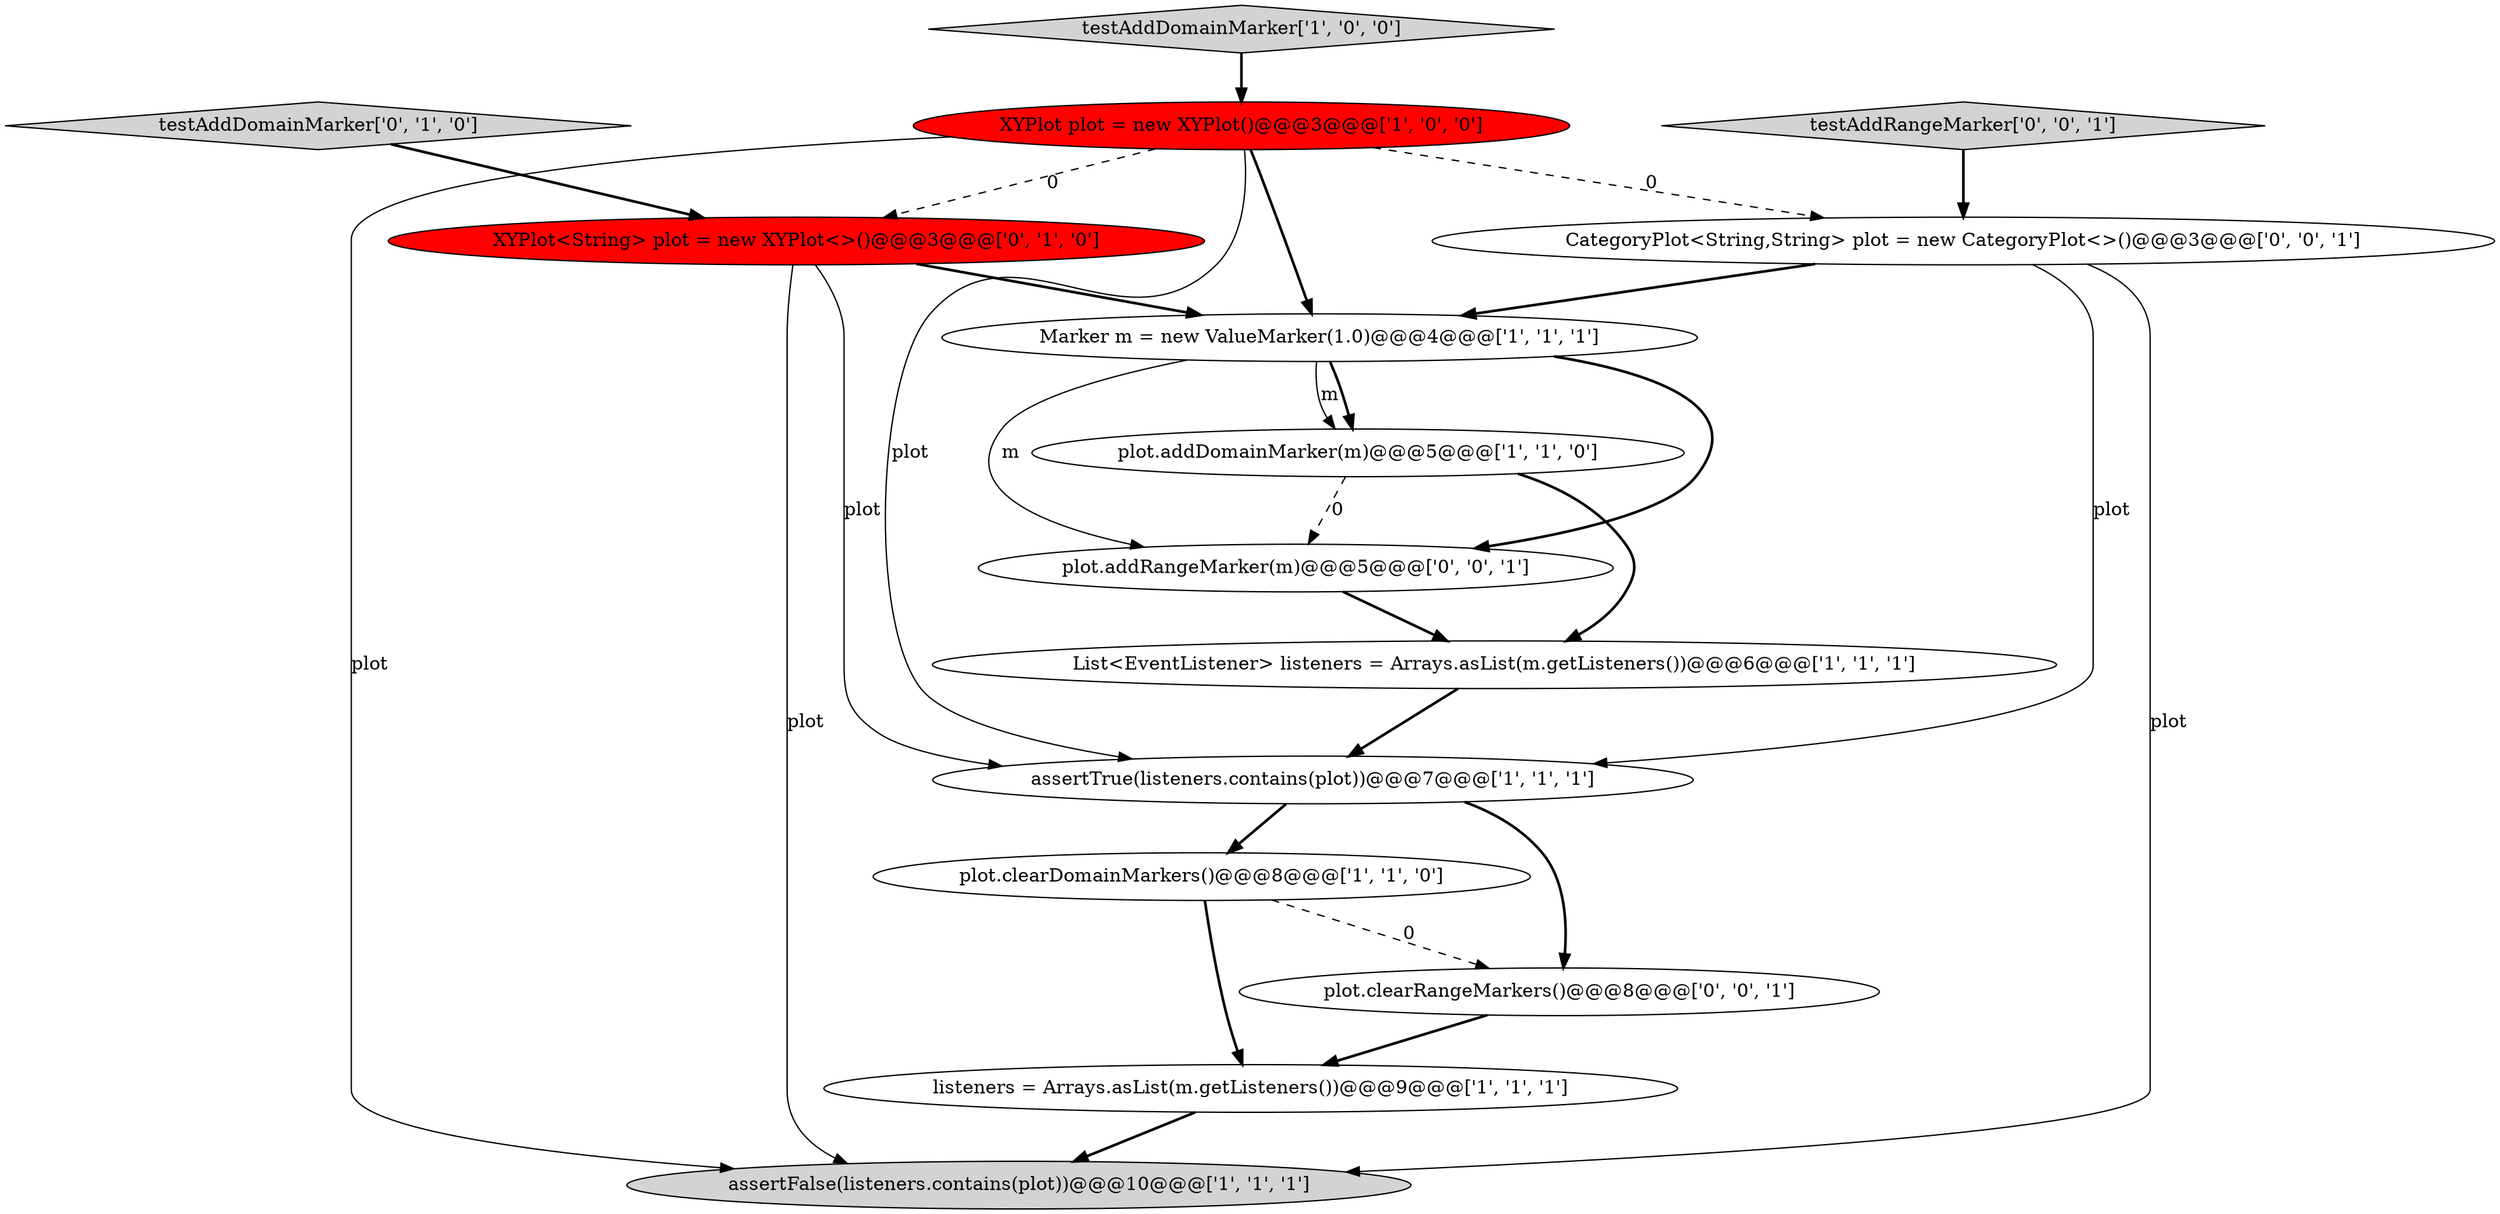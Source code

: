digraph {
2 [style = filled, label = "List<EventListener> listeners = Arrays.asList(m.getListeners())@@@6@@@['1', '1', '1']", fillcolor = white, shape = ellipse image = "AAA0AAABBB1BBB"];
5 [style = filled, label = "plot.addDomainMarker(m)@@@5@@@['1', '1', '0']", fillcolor = white, shape = ellipse image = "AAA0AAABBB1BBB"];
4 [style = filled, label = "Marker m = new ValueMarker(1.0)@@@4@@@['1', '1', '1']", fillcolor = white, shape = ellipse image = "AAA0AAABBB1BBB"];
0 [style = filled, label = "plot.clearDomainMarkers()@@@8@@@['1', '1', '0']", fillcolor = white, shape = ellipse image = "AAA0AAABBB1BBB"];
14 [style = filled, label = "plot.addRangeMarker(m)@@@5@@@['0', '0', '1']", fillcolor = white, shape = ellipse image = "AAA0AAABBB3BBB"];
8 [style = filled, label = "testAddDomainMarker['1', '0', '0']", fillcolor = lightgray, shape = diamond image = "AAA0AAABBB1BBB"];
7 [style = filled, label = "listeners = Arrays.asList(m.getListeners())@@@9@@@['1', '1', '1']", fillcolor = white, shape = ellipse image = "AAA0AAABBB1BBB"];
3 [style = filled, label = "assertFalse(listeners.contains(plot))@@@10@@@['1', '1', '1']", fillcolor = lightgray, shape = ellipse image = "AAA0AAABBB1BBB"];
11 [style = filled, label = "CategoryPlot<String,String> plot = new CategoryPlot<>()@@@3@@@['0', '0', '1']", fillcolor = white, shape = ellipse image = "AAA0AAABBB3BBB"];
1 [style = filled, label = "XYPlot plot = new XYPlot()@@@3@@@['1', '0', '0']", fillcolor = red, shape = ellipse image = "AAA1AAABBB1BBB"];
13 [style = filled, label = "testAddRangeMarker['0', '0', '1']", fillcolor = lightgray, shape = diamond image = "AAA0AAABBB3BBB"];
12 [style = filled, label = "plot.clearRangeMarkers()@@@8@@@['0', '0', '1']", fillcolor = white, shape = ellipse image = "AAA0AAABBB3BBB"];
9 [style = filled, label = "testAddDomainMarker['0', '1', '0']", fillcolor = lightgray, shape = diamond image = "AAA0AAABBB2BBB"];
6 [style = filled, label = "assertTrue(listeners.contains(plot))@@@7@@@['1', '1', '1']", fillcolor = white, shape = ellipse image = "AAA0AAABBB1BBB"];
10 [style = filled, label = "XYPlot<String> plot = new XYPlot<>()@@@3@@@['0', '1', '0']", fillcolor = red, shape = ellipse image = "AAA1AAABBB2BBB"];
10->6 [style = solid, label="plot"];
1->4 [style = bold, label=""];
4->14 [style = bold, label=""];
11->6 [style = solid, label="plot"];
5->14 [style = dashed, label="0"];
4->5 [style = solid, label="m"];
11->3 [style = solid, label="plot"];
2->6 [style = bold, label=""];
11->4 [style = bold, label=""];
6->0 [style = bold, label=""];
1->10 [style = dashed, label="0"];
9->10 [style = bold, label=""];
0->12 [style = dashed, label="0"];
13->11 [style = bold, label=""];
12->7 [style = bold, label=""];
7->3 [style = bold, label=""];
0->7 [style = bold, label=""];
8->1 [style = bold, label=""];
5->2 [style = bold, label=""];
1->3 [style = solid, label="plot"];
1->11 [style = dashed, label="0"];
10->4 [style = bold, label=""];
14->2 [style = bold, label=""];
1->6 [style = solid, label="plot"];
4->5 [style = bold, label=""];
10->3 [style = solid, label="plot"];
4->14 [style = solid, label="m"];
6->12 [style = bold, label=""];
}
